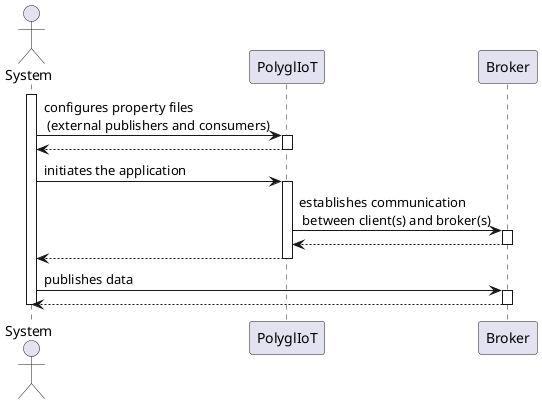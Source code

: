 @startuml

actor System as usr
participant PolyglIoT as mpt
participant "Broker" as b

activate usr
usr -> mpt : configures property files \n (external publishers and consumers)
activate mpt
mpt --> usr
deactivate mpt
usr -> mpt : initiates the application
activate mpt
mpt -> b : establishes communication \n between client(s) and broker(s)
activate b
b --> mpt
deactivate b
mpt --> usr
deactivate mpt
usr -> b : publishes data
activate b
b --> usr
deactivate b

deactivate mpt
deactivate usr

@enduml